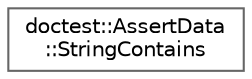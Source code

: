 digraph "Gráfico de Hierarquia de Classes"
{
 // LATEX_PDF_SIZE
  bgcolor="transparent";
  edge [fontname=Helvetica,fontsize=10,labelfontname=Helvetica,labelfontsize=10];
  node [fontname=Helvetica,fontsize=10,shape=box,height=0.2,width=0.4];
  rankdir="LR";
  Node0 [id="Node000000",label="doctest::AssertData\l::StringContains",height=0.2,width=0.4,color="grey40", fillcolor="white", style="filled",URL="$classdoctest_1_1AssertData_1_1StringContains.html",tooltip=" "];
}
